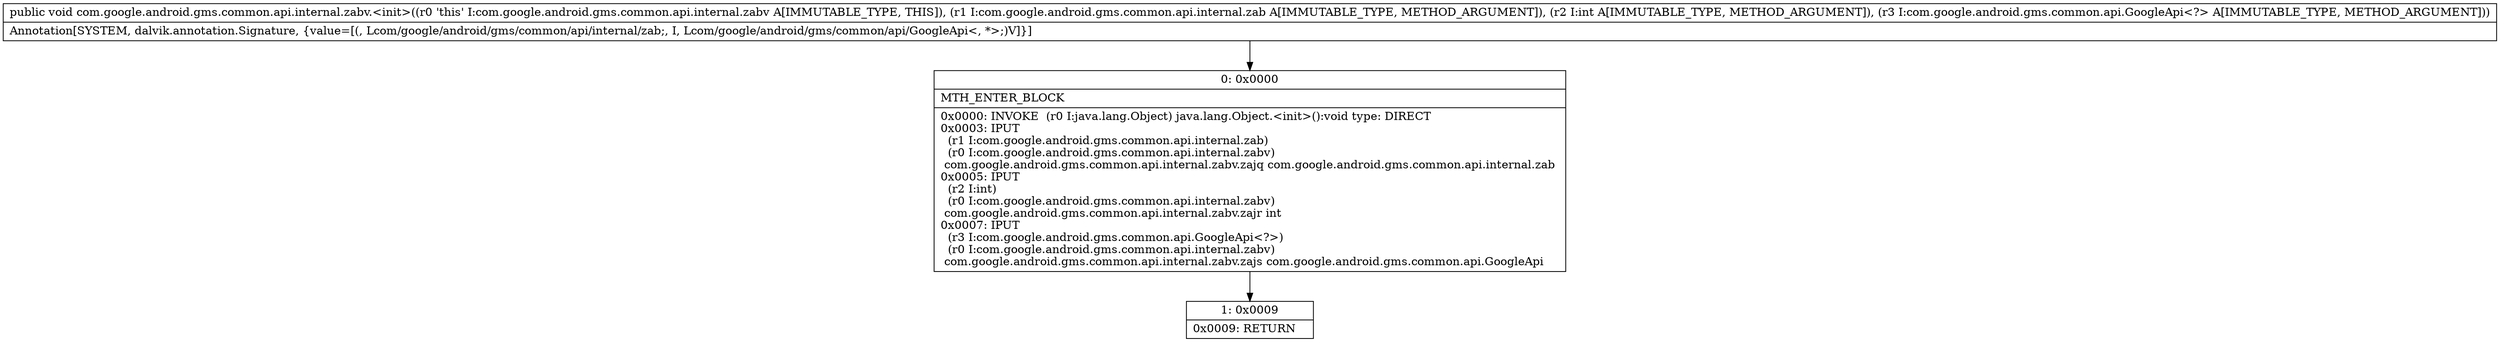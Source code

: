 digraph "CFG forcom.google.android.gms.common.api.internal.zabv.\<init\>(Lcom\/google\/android\/gms\/common\/api\/internal\/zab;ILcom\/google\/android\/gms\/common\/api\/GoogleApi;)V" {
Node_0 [shape=record,label="{0\:\ 0x0000|MTH_ENTER_BLOCK\l|0x0000: INVOKE  (r0 I:java.lang.Object) java.lang.Object.\<init\>():void type: DIRECT \l0x0003: IPUT  \l  (r1 I:com.google.android.gms.common.api.internal.zab)\l  (r0 I:com.google.android.gms.common.api.internal.zabv)\l com.google.android.gms.common.api.internal.zabv.zajq com.google.android.gms.common.api.internal.zab \l0x0005: IPUT  \l  (r2 I:int)\l  (r0 I:com.google.android.gms.common.api.internal.zabv)\l com.google.android.gms.common.api.internal.zabv.zajr int \l0x0007: IPUT  \l  (r3 I:com.google.android.gms.common.api.GoogleApi\<?\>)\l  (r0 I:com.google.android.gms.common.api.internal.zabv)\l com.google.android.gms.common.api.internal.zabv.zajs com.google.android.gms.common.api.GoogleApi \l}"];
Node_1 [shape=record,label="{1\:\ 0x0009|0x0009: RETURN   \l}"];
MethodNode[shape=record,label="{public void com.google.android.gms.common.api.internal.zabv.\<init\>((r0 'this' I:com.google.android.gms.common.api.internal.zabv A[IMMUTABLE_TYPE, THIS]), (r1 I:com.google.android.gms.common.api.internal.zab A[IMMUTABLE_TYPE, METHOD_ARGUMENT]), (r2 I:int A[IMMUTABLE_TYPE, METHOD_ARGUMENT]), (r3 I:com.google.android.gms.common.api.GoogleApi\<?\> A[IMMUTABLE_TYPE, METHOD_ARGUMENT]))  | Annotation[SYSTEM, dalvik.annotation.Signature, \{value=[(, Lcom\/google\/android\/gms\/common\/api\/internal\/zab;, I, Lcom\/google\/android\/gms\/common\/api\/GoogleApi\<, *\>;)V]\}]\l}"];
MethodNode -> Node_0;
Node_0 -> Node_1;
}

